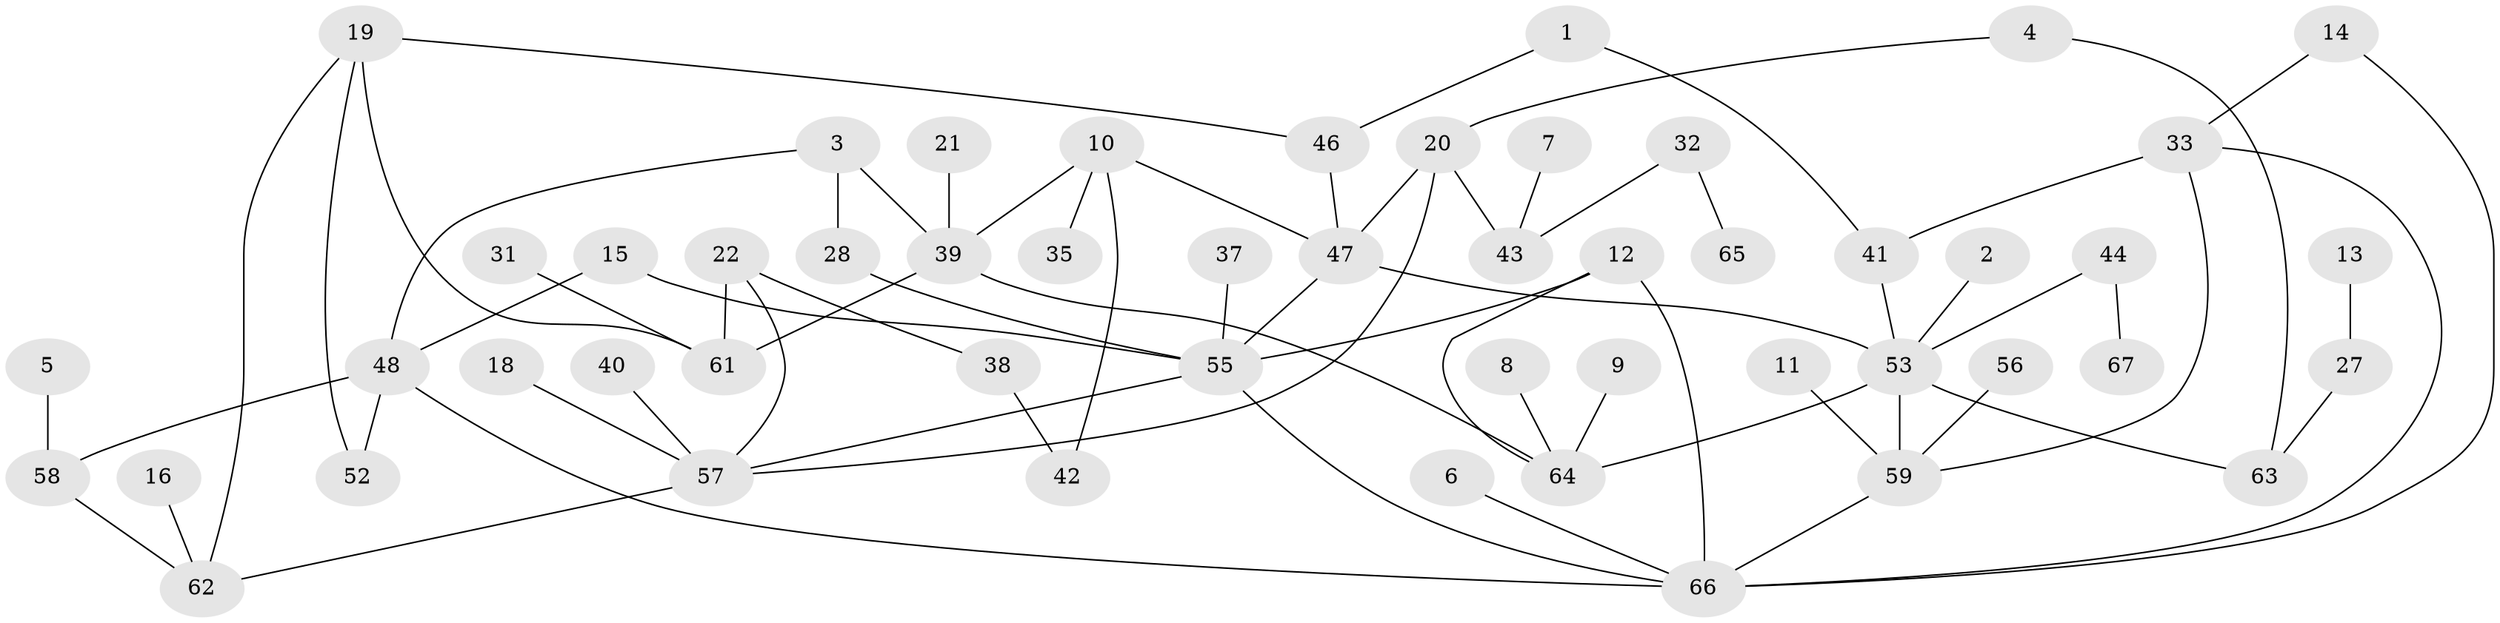 // original degree distribution, {2: 0.2631578947368421, 1: 0.2857142857142857, 3: 0.24812030075187969, 5: 0.03759398496240601, 0: 0.08270676691729323, 4: 0.07518796992481203, 6: 0.007518796992481203}
// Generated by graph-tools (version 1.1) at 2025/49/03/09/25 03:49:10]
// undirected, 52 vertices, 70 edges
graph export_dot {
graph [start="1"]
  node [color=gray90,style=filled];
  1;
  2;
  3;
  4;
  5;
  6;
  7;
  8;
  9;
  10;
  11;
  12;
  13;
  14;
  15;
  16;
  18;
  19;
  20;
  21;
  22;
  27;
  28;
  31;
  32;
  33;
  35;
  37;
  38;
  39;
  40;
  41;
  42;
  43;
  44;
  46;
  47;
  48;
  52;
  53;
  55;
  56;
  57;
  58;
  59;
  61;
  62;
  63;
  64;
  65;
  66;
  67;
  1 -- 41 [weight=1.0];
  1 -- 46 [weight=1.0];
  2 -- 53 [weight=1.0];
  3 -- 28 [weight=1.0];
  3 -- 39 [weight=1.0];
  3 -- 48 [weight=1.0];
  4 -- 20 [weight=1.0];
  4 -- 63 [weight=1.0];
  5 -- 58 [weight=1.0];
  6 -- 66 [weight=1.0];
  7 -- 43 [weight=1.0];
  8 -- 64 [weight=1.0];
  9 -- 64 [weight=1.0];
  10 -- 35 [weight=1.0];
  10 -- 39 [weight=1.0];
  10 -- 42 [weight=1.0];
  10 -- 47 [weight=1.0];
  11 -- 59 [weight=1.0];
  12 -- 55 [weight=1.0];
  12 -- 64 [weight=1.0];
  12 -- 66 [weight=1.0];
  13 -- 27 [weight=1.0];
  14 -- 33 [weight=1.0];
  14 -- 66 [weight=1.0];
  15 -- 48 [weight=1.0];
  15 -- 55 [weight=2.0];
  16 -- 62 [weight=1.0];
  18 -- 57 [weight=1.0];
  19 -- 46 [weight=1.0];
  19 -- 52 [weight=1.0];
  19 -- 61 [weight=1.0];
  19 -- 62 [weight=1.0];
  20 -- 43 [weight=1.0];
  20 -- 47 [weight=1.0];
  20 -- 57 [weight=1.0];
  21 -- 39 [weight=1.0];
  22 -- 38 [weight=1.0];
  22 -- 57 [weight=1.0];
  22 -- 61 [weight=1.0];
  27 -- 63 [weight=1.0];
  28 -- 55 [weight=1.0];
  31 -- 61 [weight=1.0];
  32 -- 43 [weight=1.0];
  32 -- 65 [weight=1.0];
  33 -- 41 [weight=1.0];
  33 -- 59 [weight=1.0];
  33 -- 66 [weight=1.0];
  37 -- 55 [weight=1.0];
  38 -- 42 [weight=1.0];
  39 -- 61 [weight=1.0];
  39 -- 64 [weight=1.0];
  40 -- 57 [weight=1.0];
  41 -- 53 [weight=1.0];
  44 -- 53 [weight=1.0];
  44 -- 67 [weight=1.0];
  46 -- 47 [weight=1.0];
  47 -- 53 [weight=1.0];
  47 -- 55 [weight=1.0];
  48 -- 52 [weight=1.0];
  48 -- 58 [weight=1.0];
  48 -- 66 [weight=1.0];
  53 -- 59 [weight=1.0];
  53 -- 63 [weight=1.0];
  53 -- 64 [weight=1.0];
  55 -- 57 [weight=1.0];
  55 -- 66 [weight=1.0];
  56 -- 59 [weight=1.0];
  57 -- 62 [weight=1.0];
  58 -- 62 [weight=1.0];
  59 -- 66 [weight=1.0];
}
